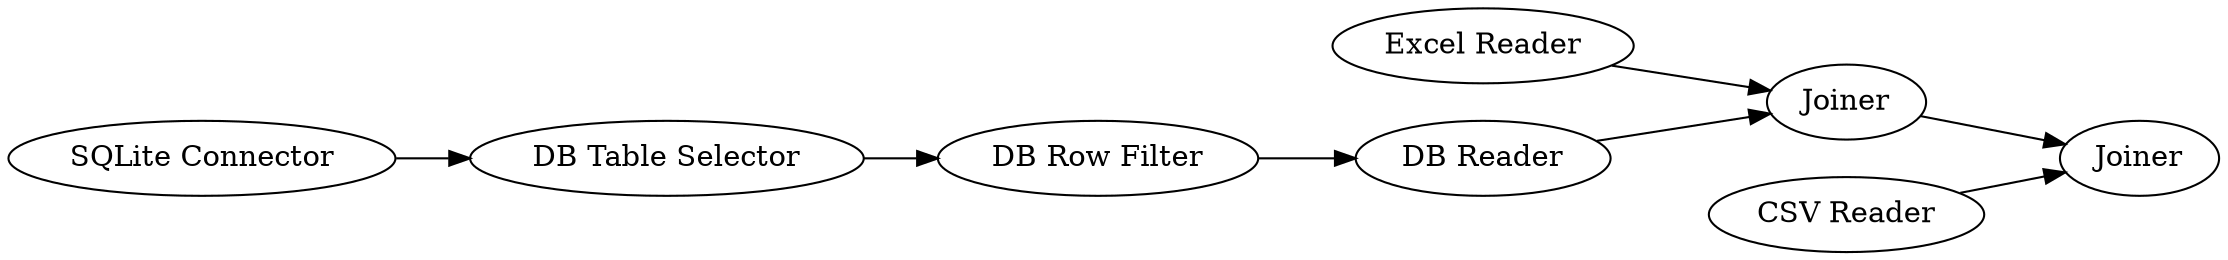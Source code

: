 digraph {
	6 -> 8
	5 -> 8
	4 -> 5
	8 -> 9
	3 -> 4
	2 -> 3
	7 -> 9
	5 [label="DB Reader"]
	7 [label="CSV Reader"]
	9 [label=Joiner]
	4 [label="DB Row Filter"]
	8 [label=Joiner]
	6 [label="Excel Reader"]
	3 [label="DB Table Selector"]
	2 [label="SQLite Connector"]
	rankdir=LR
}
